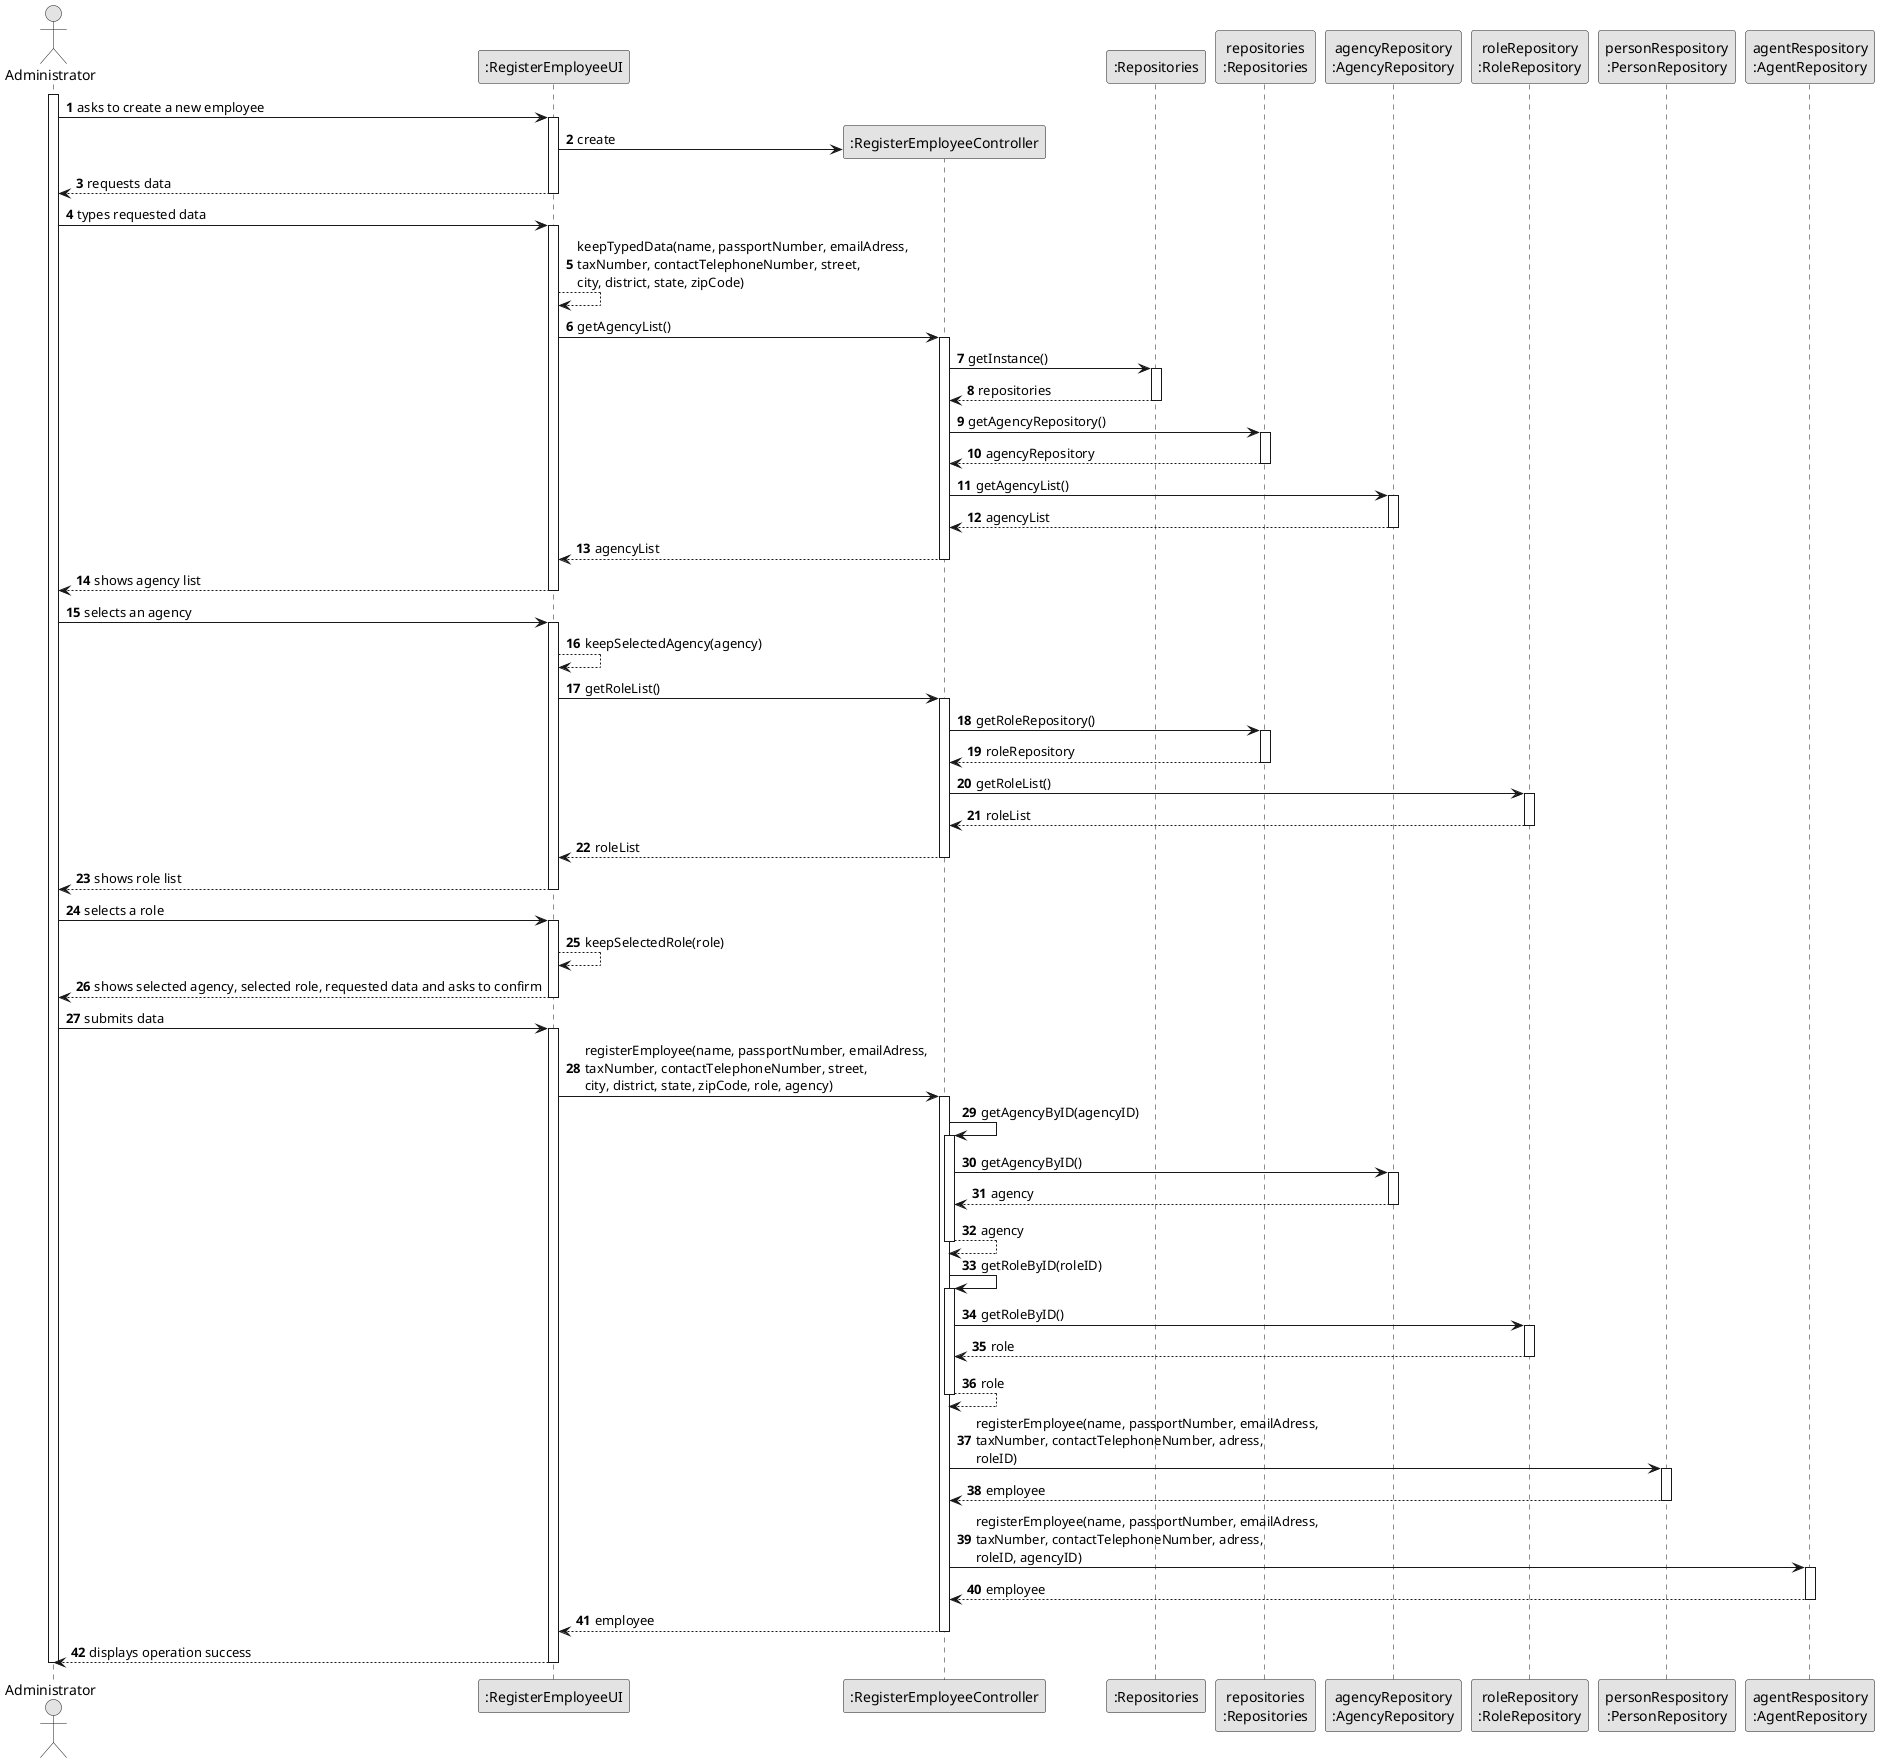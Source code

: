 @startuml
skinparam monochrome true
skinparam packageStyle rectangle
skinparam shadowing false

autonumber

'hide footbox
actor "Administrator" as ADM
participant ":RegisterEmployeeUI" as UI
participant ":RegisterEmployeeController" as Controller
participant ":Repositories" as Repository
participant "repositories\n:Repositories" as Repositories
participant "agencyRepository\n:AgencyRepository" as AgencyRepository
participant "roleRepository\n:RoleRepository" as RoleRepository
participant "personRespository\n:PersonRepository" as PersonRepository
participant "agentRespository\n:AgentRepository" as AgentRepository



activate ADM

        ADM -> UI : asks to create a new employee

        activate UI

        UI -> Controller** : create

            UI --> ADM : requests data
        deactivate UI

    ADM -> UI : types requested data
    activate UI

             UI --> UI : keepTypedData(name, passportNumber, emailAdress,\ntaxNumber, contactTelephoneNumber, street,\ncity, district, state, zipCode)
                         deactivate Controller

            UI -> Controller : getAgencyList()
            activate Controller

                Controller -> Repository : getInstance()
                activate Repository

                    Repository --> Controller: repositories
                deactivate Repository

                Controller -> Repositories : getAgencyRepository()
                activate Repositories

                    Repositories --> Controller: agencyRepository
                deactivate Repositories

                Controller -> AgencyRepository : getAgencyList()
                activate AgencyRepository

                    AgencyRepository --> Controller : agencyList
                deactivate AgencyRepository

                Controller --> UI : agencyList
            deactivate Controller

        UI --> ADM : shows agency list
    deactivate UI

    ADM -> UI : selects an agency
    activate UI

            UI --> UI : keepSelectedAgency(agency)
                         deactivate Controller

             UI -> Controller : getRoleList()
             activate Controller

                 Controller -> Repositories : getRoleRepository()
                 activate Repositories

                     Repositories --> Controller: roleRepository
                 deactivate Repositories

                 Controller -> RoleRepository : getRoleList()
                 activate RoleRepository

                     RoleRepository --> Controller : roleList
                 deactivate RoleRepository

                 Controller --> UI : roleList
             deactivate Controller

        UI --> ADM : shows role list
    deactivate UI

    ADM -> UI : selects a role
    activate UI

             UI --> UI : keepSelectedRole(role)
             deactivate Controller

     UI --> ADM : shows selected agency, selected role, requested data and asks to confirm
        deactivate UI

        ADM -> UI : submits data
        activate UI

        UI -> Controller : registerEmployee(name, passportNumber, emailAdress,\ntaxNumber, contactTelephoneNumber, street,\ncity, district, state, zipCode, role, agency)
        activate Controller

            Controller -> Controller : getAgencyByID(agencyID)
            activate Controller

                Controller -> AgencyRepository : getAgencyByID()
                activate AgencyRepository

                    AgencyRepository --> Controller : agency
                deactivate AgencyRepository

                    Controller --> Controller : agency
            deactivate Controller

            Controller -> Controller : getRoleByID(roleID)
            activate Controller

                Controller -> RoleRepository : getRoleByID()
                activate RoleRepository

                    RoleRepository --> Controller : role
                deactivate RoleRepository

                    Controller --> Controller : role
            deactivate Controller

            Controller -> PersonRepository : registerEmployee(name, passportNumber, emailAdress,\ntaxNumber, contactTelephoneNumber, adress,\nroleID)
                        activate PersonRepository

                PersonRepository --> Controller: employee
                deactivate PersonRepository

            Controller -> AgentRepository : registerEmployee(name, passportNumber, emailAdress,\ntaxNumber, contactTelephoneNumber, adress,\nroleID, agencyID)
                        activate AgentRepository

                AgentRepository --> Controller: employee
                deactivate AgentRepository

            Controller --> UI: employee
            deactivate Controller
            UI --> ADM: displays operation success

    deactivate UI

deactivate ADM

@enduml